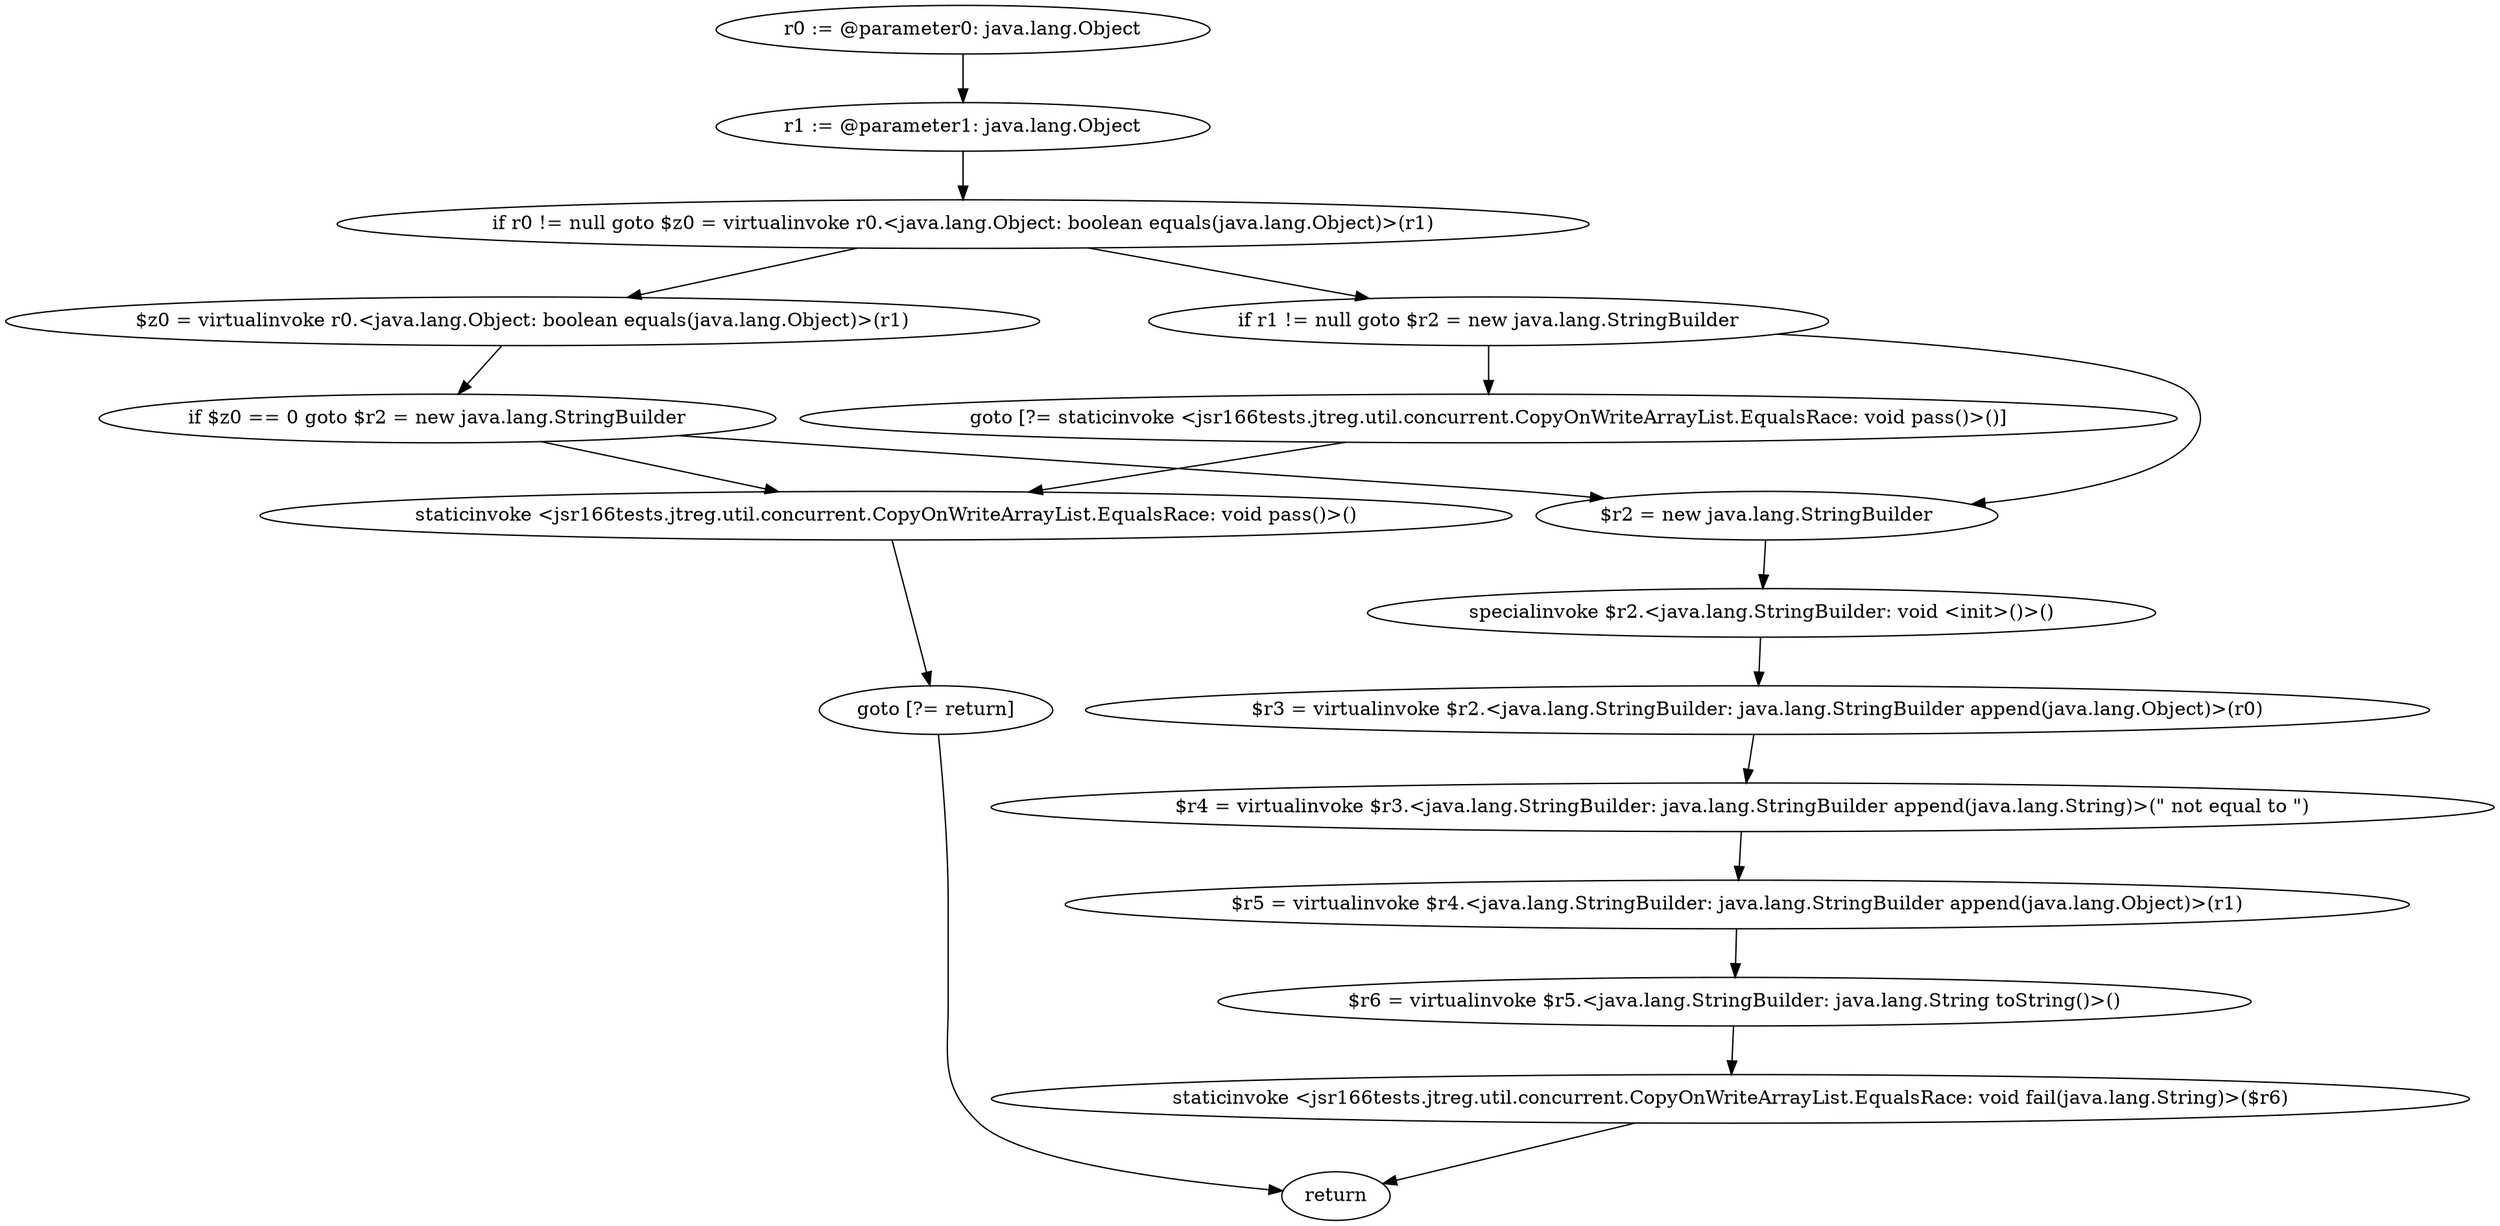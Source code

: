 digraph "unitGraph" {
    "r0 := @parameter0: java.lang.Object"
    "r1 := @parameter1: java.lang.Object"
    "if r0 != null goto $z0 = virtualinvoke r0.<java.lang.Object: boolean equals(java.lang.Object)>(r1)"
    "if r1 != null goto $r2 = new java.lang.StringBuilder"
    "goto [?= staticinvoke <jsr166tests.jtreg.util.concurrent.CopyOnWriteArrayList.EqualsRace: void pass()>()]"
    "$z0 = virtualinvoke r0.<java.lang.Object: boolean equals(java.lang.Object)>(r1)"
    "if $z0 == 0 goto $r2 = new java.lang.StringBuilder"
    "staticinvoke <jsr166tests.jtreg.util.concurrent.CopyOnWriteArrayList.EqualsRace: void pass()>()"
    "goto [?= return]"
    "$r2 = new java.lang.StringBuilder"
    "specialinvoke $r2.<java.lang.StringBuilder: void <init>()>()"
    "$r3 = virtualinvoke $r2.<java.lang.StringBuilder: java.lang.StringBuilder append(java.lang.Object)>(r0)"
    "$r4 = virtualinvoke $r3.<java.lang.StringBuilder: java.lang.StringBuilder append(java.lang.String)>(\" not equal to \")"
    "$r5 = virtualinvoke $r4.<java.lang.StringBuilder: java.lang.StringBuilder append(java.lang.Object)>(r1)"
    "$r6 = virtualinvoke $r5.<java.lang.StringBuilder: java.lang.String toString()>()"
    "staticinvoke <jsr166tests.jtreg.util.concurrent.CopyOnWriteArrayList.EqualsRace: void fail(java.lang.String)>($r6)"
    "return"
    "r0 := @parameter0: java.lang.Object"->"r1 := @parameter1: java.lang.Object";
    "r1 := @parameter1: java.lang.Object"->"if r0 != null goto $z0 = virtualinvoke r0.<java.lang.Object: boolean equals(java.lang.Object)>(r1)";
    "if r0 != null goto $z0 = virtualinvoke r0.<java.lang.Object: boolean equals(java.lang.Object)>(r1)"->"if r1 != null goto $r2 = new java.lang.StringBuilder";
    "if r0 != null goto $z0 = virtualinvoke r0.<java.lang.Object: boolean equals(java.lang.Object)>(r1)"->"$z0 = virtualinvoke r0.<java.lang.Object: boolean equals(java.lang.Object)>(r1)";
    "if r1 != null goto $r2 = new java.lang.StringBuilder"->"goto [?= staticinvoke <jsr166tests.jtreg.util.concurrent.CopyOnWriteArrayList.EqualsRace: void pass()>()]";
    "if r1 != null goto $r2 = new java.lang.StringBuilder"->"$r2 = new java.lang.StringBuilder";
    "goto [?= staticinvoke <jsr166tests.jtreg.util.concurrent.CopyOnWriteArrayList.EqualsRace: void pass()>()]"->"staticinvoke <jsr166tests.jtreg.util.concurrent.CopyOnWriteArrayList.EqualsRace: void pass()>()";
    "$z0 = virtualinvoke r0.<java.lang.Object: boolean equals(java.lang.Object)>(r1)"->"if $z0 == 0 goto $r2 = new java.lang.StringBuilder";
    "if $z0 == 0 goto $r2 = new java.lang.StringBuilder"->"staticinvoke <jsr166tests.jtreg.util.concurrent.CopyOnWriteArrayList.EqualsRace: void pass()>()";
    "if $z0 == 0 goto $r2 = new java.lang.StringBuilder"->"$r2 = new java.lang.StringBuilder";
    "staticinvoke <jsr166tests.jtreg.util.concurrent.CopyOnWriteArrayList.EqualsRace: void pass()>()"->"goto [?= return]";
    "goto [?= return]"->"return";
    "$r2 = new java.lang.StringBuilder"->"specialinvoke $r2.<java.lang.StringBuilder: void <init>()>()";
    "specialinvoke $r2.<java.lang.StringBuilder: void <init>()>()"->"$r3 = virtualinvoke $r2.<java.lang.StringBuilder: java.lang.StringBuilder append(java.lang.Object)>(r0)";
    "$r3 = virtualinvoke $r2.<java.lang.StringBuilder: java.lang.StringBuilder append(java.lang.Object)>(r0)"->"$r4 = virtualinvoke $r3.<java.lang.StringBuilder: java.lang.StringBuilder append(java.lang.String)>(\" not equal to \")";
    "$r4 = virtualinvoke $r3.<java.lang.StringBuilder: java.lang.StringBuilder append(java.lang.String)>(\" not equal to \")"->"$r5 = virtualinvoke $r4.<java.lang.StringBuilder: java.lang.StringBuilder append(java.lang.Object)>(r1)";
    "$r5 = virtualinvoke $r4.<java.lang.StringBuilder: java.lang.StringBuilder append(java.lang.Object)>(r1)"->"$r6 = virtualinvoke $r5.<java.lang.StringBuilder: java.lang.String toString()>()";
    "$r6 = virtualinvoke $r5.<java.lang.StringBuilder: java.lang.String toString()>()"->"staticinvoke <jsr166tests.jtreg.util.concurrent.CopyOnWriteArrayList.EqualsRace: void fail(java.lang.String)>($r6)";
    "staticinvoke <jsr166tests.jtreg.util.concurrent.CopyOnWriteArrayList.EqualsRace: void fail(java.lang.String)>($r6)"->"return";
}
